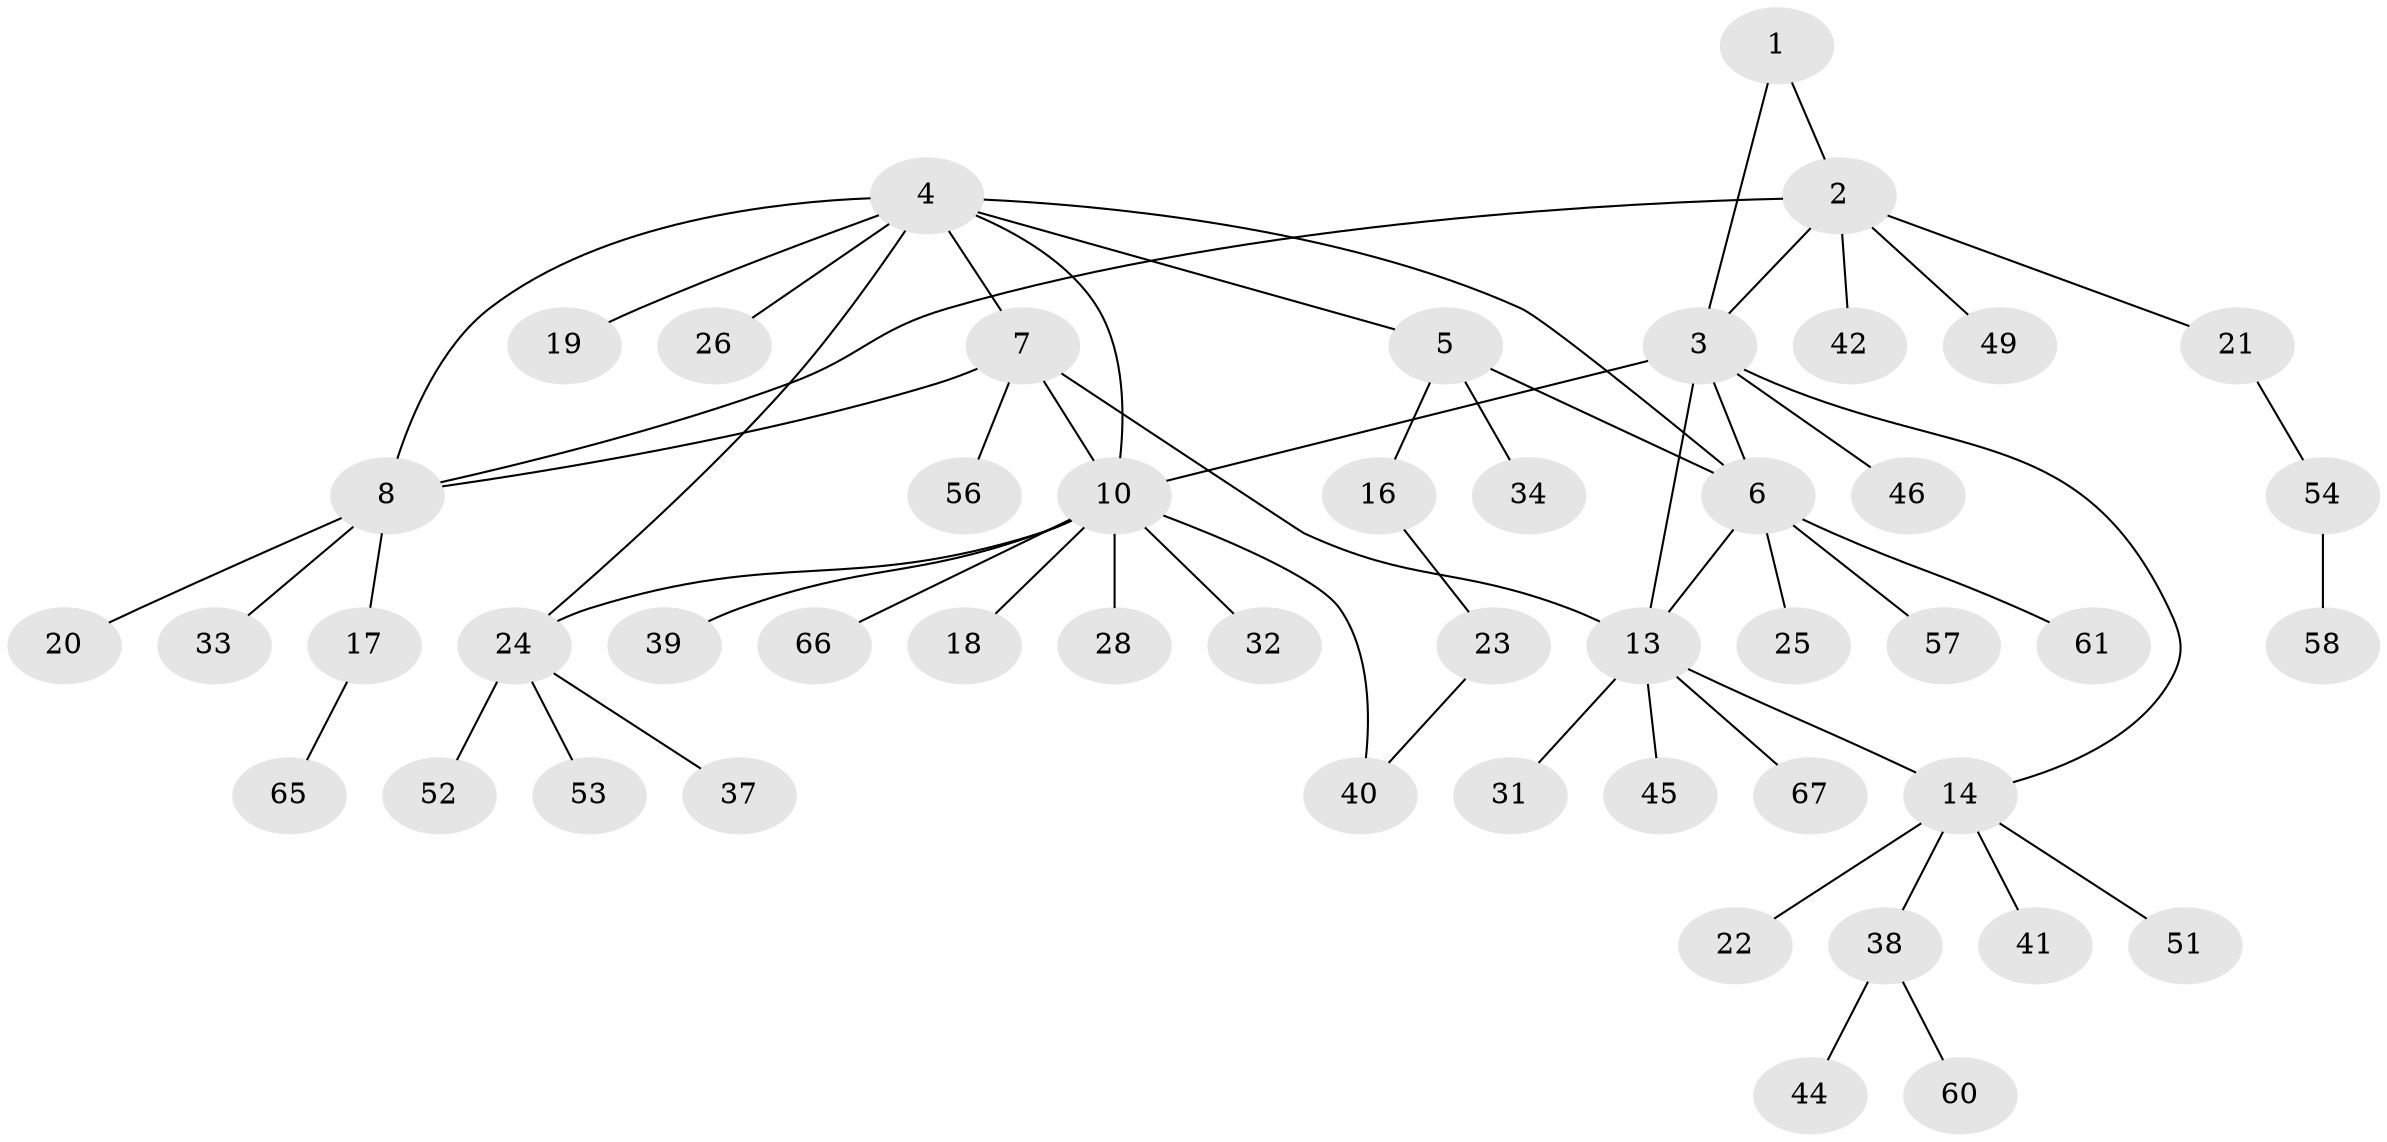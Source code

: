 // Generated by graph-tools (version 1.1) at 2025/52/02/27/25 19:52:15]
// undirected, 49 vertices, 59 edges
graph export_dot {
graph [start="1"]
  node [color=gray90,style=filled];
  1;
  2 [super="+55"];
  3 [super="+11"];
  4 [super="+9"];
  5 [super="+64"];
  6 [super="+50"];
  7 [super="+35"];
  8 [super="+62"];
  10 [super="+12"];
  13 [super="+29"];
  14 [super="+15"];
  16;
  17 [super="+36"];
  18;
  19;
  20 [super="+43"];
  21;
  22 [super="+59"];
  23 [super="+47"];
  24 [super="+30"];
  25;
  26 [super="+27"];
  28;
  31 [super="+48"];
  32;
  33;
  34;
  37;
  38 [super="+69"];
  39;
  40;
  41;
  42;
  44;
  45;
  46;
  49;
  51;
  52;
  53;
  54 [super="+68"];
  56;
  57;
  58;
  60;
  61 [super="+63"];
  65;
  66;
  67;
  1 -- 2;
  1 -- 3;
  2 -- 3;
  2 -- 8;
  2 -- 21;
  2 -- 42;
  2 -- 49;
  3 -- 6;
  3 -- 13;
  3 -- 10 [weight=2];
  3 -- 46;
  3 -- 14;
  4 -- 5;
  4 -- 6;
  4 -- 24;
  4 -- 26;
  4 -- 10;
  4 -- 8;
  4 -- 19;
  4 -- 7;
  5 -- 6;
  5 -- 16;
  5 -- 34;
  6 -- 13;
  6 -- 25;
  6 -- 57;
  6 -- 61;
  7 -- 8;
  7 -- 13;
  7 -- 10 [weight=2];
  7 -- 56;
  8 -- 17;
  8 -- 20;
  8 -- 33;
  10 -- 18;
  10 -- 28;
  10 -- 66;
  10 -- 32;
  10 -- 40;
  10 -- 39;
  10 -- 24;
  13 -- 14 [weight=2];
  13 -- 31;
  13 -- 45;
  13 -- 67;
  14 -- 38;
  14 -- 51;
  14 -- 41;
  14 -- 22;
  16 -- 23;
  17 -- 65;
  21 -- 54;
  23 -- 40;
  24 -- 52;
  24 -- 37;
  24 -- 53;
  38 -- 44;
  38 -- 60;
  54 -- 58;
}
